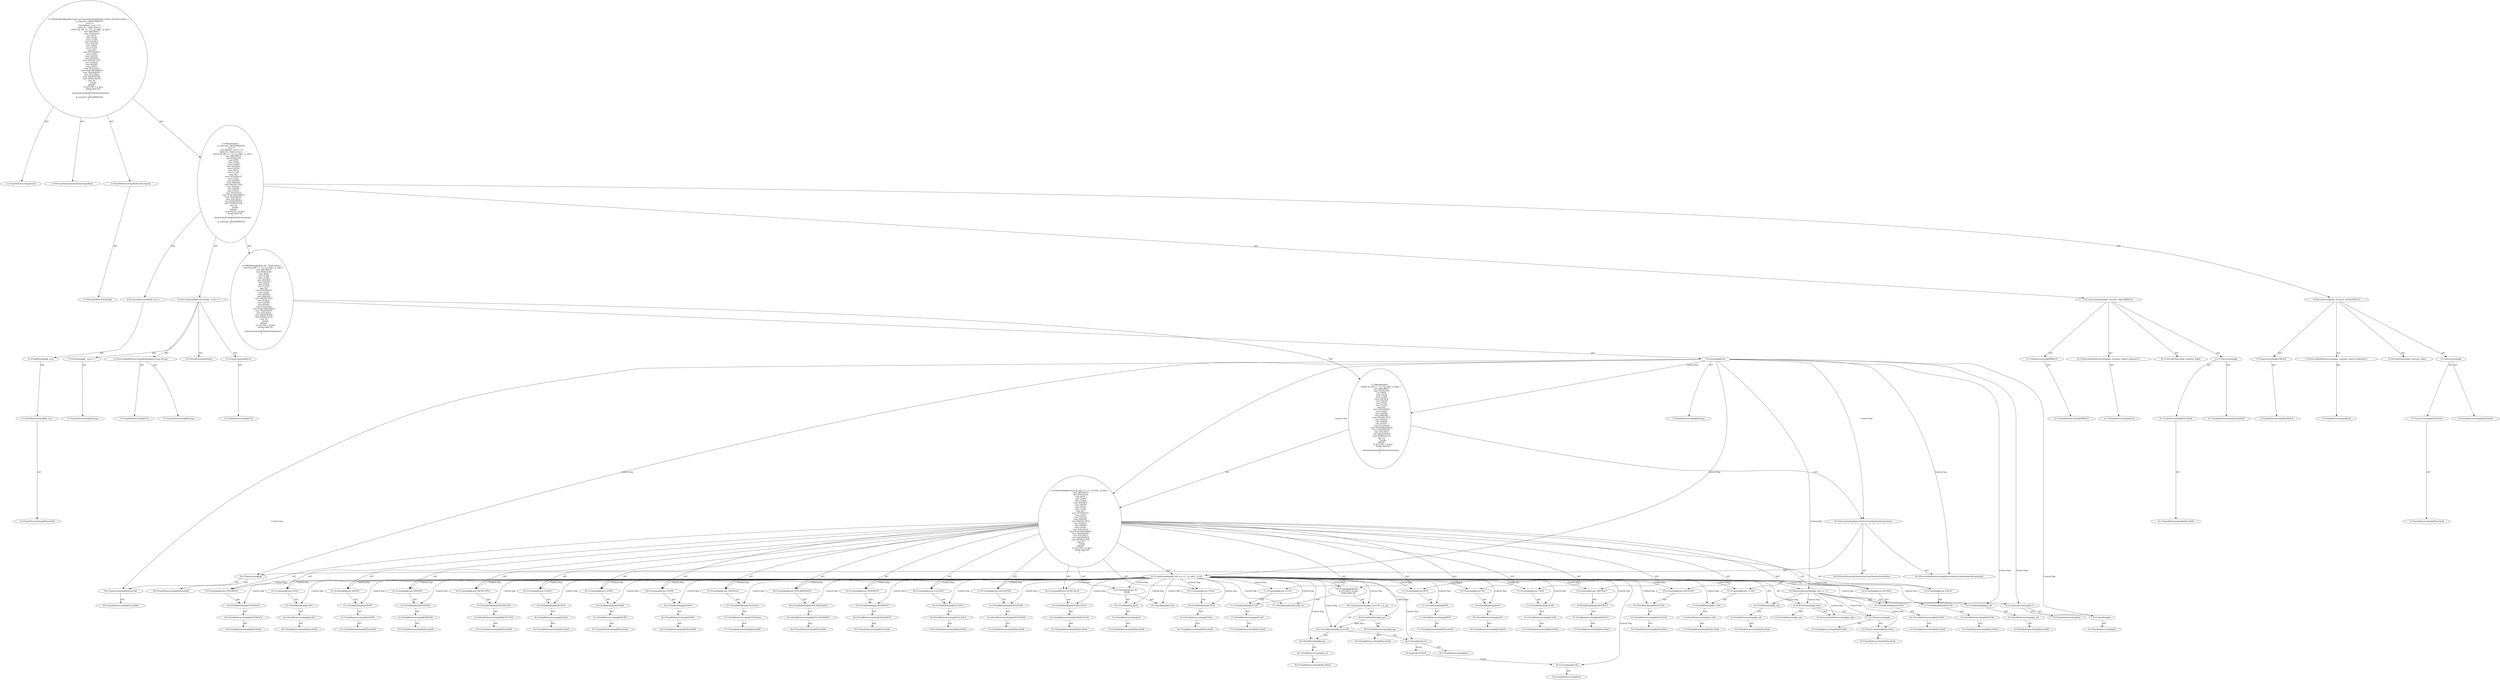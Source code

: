 digraph "AnnotationTypeBody#?" {
0 [label="2:CtTypeReferenceImpl@void" shape=ellipse]
1 [label="2:CtVirtualElement@AnnotationTypeBody" shape=ellipse]
2 [label="2:CtTypeReferenceImpl@ParseException" shape=ellipse]
3 [label="2:CtPackageReferenceImpl@" shape=ellipse]
4 [label="3:CtExecutableReferenceImpl@jj_consume_token(<unknown>)" shape=ellipse]
5 [label="3:CtTypeReferenceImpl@null" shape=ellipse]
6 [label="3:CtVirtualElement@jj_consume_token" shape=ellipse]
7 [label="3:CtTypeAccessImpl@PlaceHold" shape=ellipse]
8 [label="3:CtTypeReferenceImpl@PlaceHold" shape=ellipse]
9 [label="3:CtThisAccessImpl@" shape=ellipse]
10 [label="3:CtTypeReferenceImpl@PlaceHold" shape=ellipse]
11 [label="3:CtTypeAccessImpl@LBRACE" shape=ellipse]
12 [label="3:CtTypeReferenceImpl@LBRACE" shape=ellipse]
13 [label="3:CtInvocationImpl@jj_consume_token(LBRACE)" shape=ellipse]
14 [label="4:CtFieldReferenceImpl@_ncss" shape=ellipse]
15 [label="4:CtTypeReferenceImpl@PlaceHold" shape=ellipse]
16 [label="4:CtFieldWriteImpl@_ncss" shape=ellipse]
17 [label="4:CtUnaryOperatorImpl@_ncss++" shape=ellipse]
18 [label="5:CtExecutableReferenceImpl@debug(java.lang.String)" shape=ellipse]
19 [label="5:CtTypeReferenceImpl@Util" shape=ellipse]
20 [label="5:CtTypeReferenceImpl@String" shape=ellipse]
21 [label="5:CtVirtualElement@debug" shape=ellipse]
22 [label="5:CtTypeAccessImpl@Util" shape=ellipse]
23 [label="5:CtTypeReferenceImpl@Util" shape=ellipse]
24 [label="5:CtLiteralImpl@\"_ncss++\"" shape=ellipse]
25 [label="5:CtTypeReferenceImpl@String" shape=ellipse]
26 [label="5:CtInvocationImpl@Util.debug(\"_ncss++\")" shape=ellipse]
27 [label="7:CtLiteralImpl@true" shape=ellipse]
28 [label="7:CtTypeReferenceImpl@boolean" shape=ellipse]
29 [label="8:CtFieldReferenceImpl@jj_ntk" shape=ellipse]
30 [label="8:CtTypeReferenceImpl@PlaceHold" shape=ellipse]
31 [label="8:CtFieldReadImpl@jj_ntk" shape=ellipse]
32 [label="8:CtLiteralImpl@1" shape=ellipse]
33 [label="8:CtTypeReferenceImpl@int" shape=ellipse]
34 [label="8:CtUnaryOperatorImpl@(-1)" shape=ellipse]
35 [label="8:CtTypeReferenceImpl@int" shape=ellipse]
36 [label="8:CtBinaryOperatorImpl@jj_ntk == (-1)" shape=ellipse]
37 [label="8:CtExecutableReferenceImpl@jj_ntk()" shape=ellipse]
38 [label="8:CtVirtualElement@jj_ntk" shape=ellipse]
39 [label="8:CtTypeAccessImpl@PlaceHold" shape=ellipse]
40 [label="8:CtTypeReferenceImpl@PlaceHold" shape=ellipse]
41 [label="8:CtThisAccessImpl@" shape=ellipse]
42 [label="8:CtTypeReferenceImpl@PlaceHold" shape=ellipse]
43 [label="8:CtInvocationImpl@jj_ntk()" shape=ellipse]
44 [label="8:CtFieldReferenceImpl@jj_ntk" shape=ellipse]
45 [label="8:CtTypeReferenceImpl@PlaceHold" shape=ellipse]
46 [label="8:CtFieldReadImpl@jj_ntk" shape=ellipse]
47 [label="8:CtConditionalImpl@jj_ntk == (-1) ? jj_ntk() : jj_ntk" shape=ellipse]
48 [label="9:CtFieldReferenceImpl@ABSTRACT" shape=ellipse]
49 [label="9:CtTypeReferenceImpl@PlaceHold" shape=ellipse]
50 [label="9:CtFieldReadImpl@ABSTRACT" shape=ellipse]
51 [label="9:CtCaseImpl@case ABSTRACT :" shape=ellipse]
52 [label="10:CtFieldReferenceImpl@BOOLEAN" shape=ellipse]
53 [label="10:CtTypeReferenceImpl@PlaceHold" shape=ellipse]
54 [label="10:CtFieldReadImpl@BOOLEAN" shape=ellipse]
55 [label="10:CtCaseImpl@case BOOLEAN :" shape=ellipse]
56 [label="11:CtFieldReferenceImpl@BYTE" shape=ellipse]
57 [label="11:CtTypeReferenceImpl@PlaceHold" shape=ellipse]
58 [label="11:CtFieldReadImpl@BYTE" shape=ellipse]
59 [label="11:CtCaseImpl@case BYTE :" shape=ellipse]
60 [label="12:CtFieldReferenceImpl@CHAR" shape=ellipse]
61 [label="12:CtTypeReferenceImpl@PlaceHold" shape=ellipse]
62 [label="12:CtFieldReadImpl@CHAR" shape=ellipse]
63 [label="12:CtCaseImpl@case CHAR :" shape=ellipse]
64 [label="13:CtFieldReferenceImpl@CLASS" shape=ellipse]
65 [label="13:CtTypeReferenceImpl@PlaceHold" shape=ellipse]
66 [label="13:CtFieldReadImpl@CLASS" shape=ellipse]
67 [label="13:CtCaseImpl@case CLASS :" shape=ellipse]
68 [label="14:CtFieldReferenceImpl@DOUBLE" shape=ellipse]
69 [label="14:CtTypeReferenceImpl@PlaceHold" shape=ellipse]
70 [label="14:CtFieldReadImpl@DOUBLE" shape=ellipse]
71 [label="14:CtCaseImpl@case DOUBLE :" shape=ellipse]
72 [label="15:CtFieldReferenceImpl@ENUM" shape=ellipse]
73 [label="15:CtTypeReferenceImpl@PlaceHold" shape=ellipse]
74 [label="15:CtFieldReadImpl@ENUM" shape=ellipse]
75 [label="15:CtCaseImpl@case ENUM :" shape=ellipse]
76 [label="16:CtFieldReferenceImpl@FINAL" shape=ellipse]
77 [label="16:CtTypeReferenceImpl@PlaceHold" shape=ellipse]
78 [label="16:CtFieldReadImpl@FINAL" shape=ellipse]
79 [label="16:CtCaseImpl@case FINAL :" shape=ellipse]
80 [label="17:CtFieldReferenceImpl@FLOAT" shape=ellipse]
81 [label="17:CtTypeReferenceImpl@PlaceHold" shape=ellipse]
82 [label="17:CtFieldReadImpl@FLOAT" shape=ellipse]
83 [label="17:CtCaseImpl@case FLOAT :" shape=ellipse]
84 [label="18:CtFieldReferenceImpl@INT" shape=ellipse]
85 [label="18:CtTypeReferenceImpl@PlaceHold" shape=ellipse]
86 [label="18:CtFieldReadImpl@INT" shape=ellipse]
87 [label="18:CtCaseImpl@case INT :" shape=ellipse]
88 [label="19:CtFieldReferenceImpl@INTERFACE" shape=ellipse]
89 [label="19:CtTypeReferenceImpl@PlaceHold" shape=ellipse]
90 [label="19:CtFieldReadImpl@INTERFACE" shape=ellipse]
91 [label="19:CtCaseImpl@case INTERFACE :" shape=ellipse]
92 [label="20:CtFieldReferenceImpl@LONG" shape=ellipse]
93 [label="20:CtTypeReferenceImpl@PlaceHold" shape=ellipse]
94 [label="20:CtFieldReadImpl@LONG" shape=ellipse]
95 [label="20:CtCaseImpl@case LONG :" shape=ellipse]
96 [label="21:CtFieldReferenceImpl@NATIVE" shape=ellipse]
97 [label="21:CtTypeReferenceImpl@PlaceHold" shape=ellipse]
98 [label="21:CtFieldReadImpl@NATIVE" shape=ellipse]
99 [label="21:CtCaseImpl@case NATIVE :" shape=ellipse]
100 [label="22:CtFieldReferenceImpl@PRIVATE" shape=ellipse]
101 [label="22:CtTypeReferenceImpl@PlaceHold" shape=ellipse]
102 [label="22:CtFieldReadImpl@PRIVATE" shape=ellipse]
103 [label="22:CtCaseImpl@case PRIVATE :" shape=ellipse]
104 [label="23:CtFieldReferenceImpl@PROTECTED" shape=ellipse]
105 [label="23:CtTypeReferenceImpl@PlaceHold" shape=ellipse]
106 [label="23:CtFieldReadImpl@PROTECTED" shape=ellipse]
107 [label="23:CtCaseImpl@case PROTECTED :" shape=ellipse]
108 [label="24:CtFieldReferenceImpl@PUBLIC" shape=ellipse]
109 [label="24:CtTypeReferenceImpl@PlaceHold" shape=ellipse]
110 [label="24:CtFieldReadImpl@PUBLIC" shape=ellipse]
111 [label="24:CtCaseImpl@case PUBLIC :" shape=ellipse]
112 [label="25:CtFieldReferenceImpl@SHORT" shape=ellipse]
113 [label="25:CtTypeReferenceImpl@PlaceHold" shape=ellipse]
114 [label="25:CtFieldReadImpl@SHORT" shape=ellipse]
115 [label="25:CtCaseImpl@case SHORT :" shape=ellipse]
116 [label="26:CtFieldReferenceImpl@STATIC" shape=ellipse]
117 [label="26:CtTypeReferenceImpl@PlaceHold" shape=ellipse]
118 [label="26:CtFieldReadImpl@STATIC" shape=ellipse]
119 [label="26:CtCaseImpl@case STATIC :" shape=ellipse]
120 [label="27:CtFieldReferenceImpl@TESTAAAA" shape=ellipse]
121 [label="27:CtTypeReferenceImpl@PlaceHold" shape=ellipse]
122 [label="27:CtFieldReadImpl@TESTAAAA" shape=ellipse]
123 [label="27:CtCaseImpl@case TESTAAAA :" shape=ellipse]
124 [label="28:CtFieldReferenceImpl@SYNCHRONIZED" shape=ellipse]
125 [label="28:CtTypeReferenceImpl@PlaceHold" shape=ellipse]
126 [label="28:CtFieldReadImpl@SYNCHRONIZED" shape=ellipse]
127 [label="28:CtCaseImpl@case SYNCHRONIZED :" shape=ellipse]
128 [label="29:CtFieldReferenceImpl@TRANSIENT" shape=ellipse]
129 [label="29:CtTypeReferenceImpl@PlaceHold" shape=ellipse]
130 [label="29:CtFieldReadImpl@TRANSIENT" shape=ellipse]
131 [label="29:CtCaseImpl@case TRANSIENT :" shape=ellipse]
132 [label="30:CtFieldReferenceImpl@VOLATILE" shape=ellipse]
133 [label="30:CtTypeReferenceImpl@PlaceHold" shape=ellipse]
134 [label="30:CtFieldReadImpl@VOLATILE" shape=ellipse]
135 [label="30:CtCaseImpl@case VOLATILE :" shape=ellipse]
136 [label="31:CtFieldReferenceImpl@IDENTIFIER" shape=ellipse]
137 [label="31:CtTypeReferenceImpl@PlaceHold" shape=ellipse]
138 [label="31:CtFieldReadImpl@IDENTIFIER" shape=ellipse]
139 [label="31:CtCaseImpl@case IDENTIFIER :" shape=ellipse]
140 [label="32:CtFieldReferenceImpl@SEMICOLON" shape=ellipse]
141 [label="32:CtTypeReferenceImpl@PlaceHold" shape=ellipse]
142 [label="32:CtFieldReadImpl@SEMICOLON" shape=ellipse]
143 [label="32:CtCaseImpl@case SEMICOLON :" shape=ellipse]
144 [label="33:CtFieldReferenceImpl@AT" shape=ellipse]
145 [label="33:CtTypeReferenceImpl@PlaceHold" shape=ellipse]
146 [label="33:CtFieldReadImpl@AT" shape=ellipse]
147 [label="34:CtBreakImpl@break" shape=ellipse]
148 [label="33:CtCaseImpl@case AT :
    break;" shape=ellipse]
149 [label="36:CtFieldReferenceImpl@jj_la1" shape=ellipse]
150 [label="36:CtTypeReferenceImpl@PlaceHold" shape=ellipse]
151 [label="36:CtFieldReadImpl@jj_la1" shape=ellipse]
152 [label="36:CtLiteralImpl@156" shape=ellipse]
153 [label="36:CtTypeReferenceImpl@int" shape=ellipse]
154 [label="36:CtArrayWriteImpl@jj_la1[156]" shape=ellipse]
155 [label="36:CtFieldReferenceImpl@jj_gen" shape=ellipse]
156 [label="36:CtTypeReferenceImpl@PlaceHold" shape=ellipse]
157 [label="36:CtFieldReadImpl@jj_gen" shape=ellipse]
158 [label="36:CtAssignmentImpl@jj_la1[156] = jj_gen" shape=ellipse]
159 [label="37:CtBreakImpl@break label_62" shape=ellipse]
160 [label="35:CtCaseImpl@default :
    jj_la1[156] = jj_gen;
    break label_62;" shape=ellipse]
161 [label="8:CtSwitchImpl@switch (jj_ntk == (-1) ? jj_ntk() : jj_ntk) \{
    case ABSTRACT :
    case BOOLEAN :
    case BYTE :
    case CHAR :
    case CLASS :
    case DOUBLE :
    case ENUM :
    case FINAL :
    case FLOAT :
    case INT :
    case INTERFACE :
    case LONG :
    case NATIVE :
    case PRIVATE :
    case PROTECTED :
    case PUBLIC :
    case SHORT :
    case STATIC :
    case TESTAAAA :
    case SYNCHRONIZED :
    case TRANSIENT :
    case VOLATILE :
    case IDENTIFIER :
    case SEMICOLON :
    case AT :
        break;
    default :
        jj_la1[156] = jj_gen;
        break label_62;
\}" shape=ellipse]
162 [label="39:CtExecutableReferenceImpl@AnnotationTypeMemberDeclaration()" shape=ellipse]
163 [label="39:CtVirtualElement@AnnotationTypeMemberDeclaration" shape=ellipse]
164 [label="39:CtTypeAccessImpl@PlaceHold" shape=ellipse]
165 [label="39:CtTypeReferenceImpl@PlaceHold" shape=ellipse]
166 [label="39:CtThisAccessImpl@" shape=ellipse]
167 [label="39:CtTypeReferenceImpl@PlaceHold" shape=ellipse]
168 [label="39:CtInvocationImpl@AnnotationTypeMemberDeclaration()" shape=ellipse]
169 [label="7:CtBlockImpl@\{
    switch (jj_ntk == (-1) ? jj_ntk() : jj_ntk) \{
        case ABSTRACT :
        case BOOLEAN :
        case BYTE :
        case CHAR :
        case CLASS :
        case DOUBLE :
        case ENUM :
        case FINAL :
        case FLOAT :
        case INT :
        case INTERFACE :
        case LONG :
        case NATIVE :
        case PRIVATE :
        case PROTECTED :
        case PUBLIC :
        case SHORT :
        case STATIC :
        case TESTAAAA :
        case SYNCHRONIZED :
        case TRANSIENT :
        case VOLATILE :
        case IDENTIFIER :
        case SEMICOLON :
        case AT :
            break;
        default :
            jj_la1[156] = jj_gen;
            break label_62;
    \}
    AnnotationTypeMemberDeclaration();
\}" shape=ellipse]
170 [label="6:CtWhileImpl@label_62 : while (true) \{
    switch (jj_ntk == (-1) ? jj_ntk() : jj_ntk) \{
        case ABSTRACT :
        case BOOLEAN :
        case BYTE :
        case CHAR :
        case CLASS :
        case DOUBLE :
        case ENUM :
        case FINAL :
        case FLOAT :
        case INT :
        case INTERFACE :
        case LONG :
        case NATIVE :
        case PRIVATE :
        case PROTECTED :
        case PUBLIC :
        case SHORT :
        case STATIC :
        case TESTAAAA :
        case SYNCHRONIZED :
        case TRANSIENT :
        case VOLATILE :
        case IDENTIFIER :
        case SEMICOLON :
        case AT :
            break;
        default :
            jj_la1[156] = jj_gen;
            break label_62;
    \}
    AnnotationTypeMemberDeclaration();
\} " shape=ellipse]
171 [label="41:CtExecutableReferenceImpl@jj_consume_token(<unknown>)" shape=ellipse]
172 [label="41:CtTypeReferenceImpl@null" shape=ellipse]
173 [label="41:CtVirtualElement@jj_consume_token" shape=ellipse]
174 [label="41:CtTypeAccessImpl@PlaceHold" shape=ellipse]
175 [label="41:CtTypeReferenceImpl@PlaceHold" shape=ellipse]
176 [label="41:CtThisAccessImpl@" shape=ellipse]
177 [label="41:CtTypeReferenceImpl@PlaceHold" shape=ellipse]
178 [label="41:CtTypeAccessImpl@RBRACE" shape=ellipse]
179 [label="41:CtTypeReferenceImpl@RBRACE" shape=ellipse]
180 [label="41:CtInvocationImpl@jj_consume_token(RBRACE)" shape=ellipse]
181 [label="2:CtBlockImpl@\{
    jj_consume_token(LBRACE);
    _ncss++;
    Util.debug(\"_ncss++\");
    label_62 : while (true) \{
        switch (jj_ntk == (-1) ? jj_ntk() : jj_ntk) \{
            case ABSTRACT :
            case BOOLEAN :
            case BYTE :
            case CHAR :
            case CLASS :
            case DOUBLE :
            case ENUM :
            case FINAL :
            case FLOAT :
            case INT :
            case INTERFACE :
            case LONG :
            case NATIVE :
            case PRIVATE :
            case PROTECTED :
            case PUBLIC :
            case SHORT :
            case STATIC :
            case TESTAAAA :
            case SYNCHRONIZED :
            case TRANSIENT :
            case VOLATILE :
            case IDENTIFIER :
            case SEMICOLON :
            case AT :
                break;
            default :
                jj_la1[156] = jj_gen;
                break label_62;
        \}
        AnnotationTypeMemberDeclaration();
    \} 
    jj_consume_token(RBRACE);
\}" shape=ellipse]
182 [label="2:CtMethodImpl@public final void AnnotationTypeBody() throws ParseException \{
    jj_consume_token(LBRACE);
    _ncss++;
    Util.debug(\"_ncss++\");
    label_62 : while (true) \{
        switch (jj_ntk == (-1) ? jj_ntk() : jj_ntk) \{
            case ABSTRACT :
            case BOOLEAN :
            case BYTE :
            case CHAR :
            case CLASS :
            case DOUBLE :
            case ENUM :
            case FINAL :
            case FLOAT :
            case INT :
            case INTERFACE :
            case LONG :
            case NATIVE :
            case PRIVATE :
            case PROTECTED :
            case PUBLIC :
            case SHORT :
            case STATIC :
            case TESTAAAA :
            case SYNCHRONIZED :
            case TRANSIENT :
            case VOLATILE :
            case IDENTIFIER :
            case SEMICOLON :
            case AT :
                break;
            default :
                jj_la1[156] = jj_gen;
                break label_62;
        \}
        AnnotationTypeMemberDeclaration();
    \} 
    jj_consume_token(RBRACE);
\}" shape=ellipse]
183 [label="36:Update@UPDATE" shape=ellipse]
184 [label="36:CtTypeReferenceImpl@int" shape=ellipse]
185 [label="36:CtLiteralImpl@168" shape=ellipse]
2 -> 3 [label="AST"];
4 -> 5 [label="AST"];
7 -> 8 [label="AST"];
9 -> 10 [label="AST"];
9 -> 7 [label="AST"];
11 -> 12 [label="AST"];
13 -> 6 [label="AST"];
13 -> 9 [label="AST"];
13 -> 4 [label="AST"];
13 -> 11 [label="AST"];
14 -> 15 [label="AST"];
16 -> 14 [label="AST"];
17 -> 16 [label="AST"];
18 -> 19 [label="AST"];
18 -> 20 [label="AST"];
22 -> 23 [label="AST"];
24 -> 25 [label="AST"];
26 -> 21 [label="AST"];
26 -> 22 [label="AST"];
26 -> 18 [label="AST"];
26 -> 24 [label="AST"];
27 -> 28 [label="AST"];
27 -> 169 [label="Control Dep"];
27 -> 161 [label="Control Dep"];
27 -> 47 [label="Control Dep"];
27 -> 36 [label="Control Dep"];
27 -> 31 [label="Control Dep"];
27 -> 34 [label="Control Dep"];
27 -> 32 [label="Control Dep"];
27 -> 168 [label="Control Dep"];
27 -> 162 [label="Control Dep"];
27 -> 166 [label="Control Dep"];
27 -> 164 [label="Control Dep"];
29 -> 30 [label="AST"];
31 -> 29 [label="AST"];
32 -> 33 [label="AST"];
34 -> 35 [label="AST"];
34 -> 32 [label="AST"];
36 -> 31 [label="AST"];
36 -> 34 [label="AST"];
36 -> 43 [label="Control Dep"];
36 -> 37 [label="Control Dep"];
36 -> 41 [label="Control Dep"];
36 -> 39 [label="Control Dep"];
36 -> 46 [label="Control Dep"];
39 -> 40 [label="AST"];
41 -> 42 [label="AST"];
41 -> 39 [label="AST"];
43 -> 38 [label="AST"];
43 -> 41 [label="AST"];
43 -> 37 [label="AST"];
44 -> 45 [label="AST"];
46 -> 44 [label="AST"];
47 -> 36 [label="AST"];
47 -> 43 [label="AST"];
47 -> 46 [label="AST"];
47 -> 51 [label="Control Dep"];
47 -> 50 [label="Control Dep"];
47 -> 55 [label="Control Dep"];
47 -> 54 [label="Control Dep"];
47 -> 59 [label="Control Dep"];
47 -> 58 [label="Control Dep"];
47 -> 63 [label="Control Dep"];
47 -> 62 [label="Control Dep"];
47 -> 67 [label="Control Dep"];
47 -> 66 [label="Control Dep"];
47 -> 71 [label="Control Dep"];
47 -> 70 [label="Control Dep"];
47 -> 75 [label="Control Dep"];
47 -> 74 [label="Control Dep"];
47 -> 79 [label="Control Dep"];
47 -> 78 [label="Control Dep"];
47 -> 83 [label="Control Dep"];
47 -> 82 [label="Control Dep"];
47 -> 87 [label="Control Dep"];
47 -> 86 [label="Control Dep"];
47 -> 91 [label="Control Dep"];
47 -> 90 [label="Control Dep"];
47 -> 95 [label="Control Dep"];
47 -> 94 [label="Control Dep"];
47 -> 99 [label="Control Dep"];
47 -> 98 [label="Control Dep"];
47 -> 103 [label="Control Dep"];
47 -> 102 [label="Control Dep"];
47 -> 107 [label="Control Dep"];
47 -> 106 [label="Control Dep"];
47 -> 111 [label="Control Dep"];
47 -> 110 [label="Control Dep"];
47 -> 115 [label="Control Dep"];
47 -> 114 [label="Control Dep"];
47 -> 119 [label="Control Dep"];
47 -> 118 [label="Control Dep"];
47 -> 123 [label="Control Dep"];
47 -> 122 [label="Control Dep"];
47 -> 127 [label="Control Dep"];
47 -> 126 [label="Control Dep"];
47 -> 131 [label="Control Dep"];
47 -> 130 [label="Control Dep"];
47 -> 135 [label="Control Dep"];
47 -> 134 [label="Control Dep"];
47 -> 139 [label="Control Dep"];
47 -> 138 [label="Control Dep"];
47 -> 143 [label="Control Dep"];
47 -> 142 [label="Control Dep"];
47 -> 148 [label="Control Dep"];
47 -> 146 [label="Control Dep"];
47 -> 147 [label="Control Dep"];
47 -> 160 [label="Control Dep"];
47 -> 158 [label="Control Dep"];
47 -> 154 [label="Control Dep"];
47 -> 151 [label="Control Dep"];
47 -> 152 [label="Control Dep"];
47 -> 157 [label="Control Dep"];
47 -> 159 [label="Control Dep"];
47 -> 185 [label="Control Dep"];
48 -> 49 [label="AST"];
50 -> 48 [label="AST"];
51 -> 50 [label="AST"];
52 -> 53 [label="AST"];
54 -> 52 [label="AST"];
55 -> 54 [label="AST"];
56 -> 57 [label="AST"];
58 -> 56 [label="AST"];
59 -> 58 [label="AST"];
60 -> 61 [label="AST"];
62 -> 60 [label="AST"];
63 -> 62 [label="AST"];
64 -> 65 [label="AST"];
66 -> 64 [label="AST"];
67 -> 66 [label="AST"];
68 -> 69 [label="AST"];
70 -> 68 [label="AST"];
71 -> 70 [label="AST"];
72 -> 73 [label="AST"];
74 -> 72 [label="AST"];
75 -> 74 [label="AST"];
76 -> 77 [label="AST"];
78 -> 76 [label="AST"];
79 -> 78 [label="AST"];
80 -> 81 [label="AST"];
82 -> 80 [label="AST"];
83 -> 82 [label="AST"];
84 -> 85 [label="AST"];
86 -> 84 [label="AST"];
87 -> 86 [label="AST"];
88 -> 89 [label="AST"];
90 -> 88 [label="AST"];
91 -> 90 [label="AST"];
92 -> 93 [label="AST"];
94 -> 92 [label="AST"];
95 -> 94 [label="AST"];
96 -> 97 [label="AST"];
98 -> 96 [label="AST"];
99 -> 98 [label="AST"];
100 -> 101 [label="AST"];
102 -> 100 [label="AST"];
103 -> 102 [label="AST"];
104 -> 105 [label="AST"];
106 -> 104 [label="AST"];
107 -> 106 [label="AST"];
108 -> 109 [label="AST"];
110 -> 108 [label="AST"];
111 -> 110 [label="AST"];
112 -> 113 [label="AST"];
114 -> 112 [label="AST"];
115 -> 114 [label="AST"];
116 -> 117 [label="AST"];
118 -> 116 [label="AST"];
119 -> 118 [label="AST"];
120 -> 121 [label="AST"];
122 -> 120 [label="AST"];
123 -> 122 [label="AST"];
124 -> 125 [label="AST"];
126 -> 124 [label="AST"];
127 -> 126 [label="AST"];
128 -> 129 [label="AST"];
130 -> 128 [label="AST"];
131 -> 130 [label="AST"];
132 -> 133 [label="AST"];
134 -> 132 [label="AST"];
135 -> 134 [label="AST"];
136 -> 137 [label="AST"];
138 -> 136 [label="AST"];
139 -> 138 [label="AST"];
140 -> 141 [label="AST"];
142 -> 140 [label="AST"];
143 -> 142 [label="AST"];
144 -> 145 [label="AST"];
146 -> 144 [label="AST"];
148 -> 146 [label="AST"];
148 -> 147 [label="AST"];
149 -> 150 [label="AST"];
151 -> 149 [label="AST"];
152 -> 153 [label="AST"];
152 -> 183 [label="Action"];
154 -> 151 [label="AST"];
154 -> 152 [label="AST"];
155 -> 156 [label="AST"];
157 -> 155 [label="AST"];
157 -> 154 [label="Data Dep"];
158 -> 154 [label="AST"];
158 -> 157 [label="AST"];
160 -> 158 [label="AST"];
160 -> 159 [label="AST"];
161 -> 47 [label="AST"];
161 -> 51 [label="AST"];
161 -> 55 [label="AST"];
161 -> 59 [label="AST"];
161 -> 63 [label="AST"];
161 -> 67 [label="AST"];
161 -> 71 [label="AST"];
161 -> 75 [label="AST"];
161 -> 79 [label="AST"];
161 -> 83 [label="AST"];
161 -> 87 [label="AST"];
161 -> 91 [label="AST"];
161 -> 95 [label="AST"];
161 -> 99 [label="AST"];
161 -> 103 [label="AST"];
161 -> 107 [label="AST"];
161 -> 111 [label="AST"];
161 -> 115 [label="AST"];
161 -> 119 [label="AST"];
161 -> 123 [label="AST"];
161 -> 127 [label="AST"];
161 -> 131 [label="AST"];
161 -> 135 [label="AST"];
161 -> 139 [label="AST"];
161 -> 143 [label="AST"];
161 -> 148 [label="AST"];
161 -> 160 [label="AST"];
164 -> 165 [label="AST"];
166 -> 167 [label="AST"];
166 -> 164 [label="AST"];
168 -> 163 [label="AST"];
168 -> 166 [label="AST"];
168 -> 162 [label="AST"];
169 -> 161 [label="AST"];
169 -> 168 [label="AST"];
170 -> 27 [label="AST"];
170 -> 169 [label="AST"];
171 -> 172 [label="AST"];
174 -> 175 [label="AST"];
176 -> 177 [label="AST"];
176 -> 174 [label="AST"];
178 -> 179 [label="AST"];
180 -> 173 [label="AST"];
180 -> 176 [label="AST"];
180 -> 171 [label="AST"];
180 -> 178 [label="AST"];
181 -> 13 [label="AST"];
181 -> 17 [label="AST"];
181 -> 26 [label="AST"];
181 -> 170 [label="AST"];
181 -> 180 [label="AST"];
182 -> 1 [label="AST"];
182 -> 0 [label="AST"];
182 -> 2 [label="AST"];
182 -> 181 [label="AST"];
183 -> 185 [label="Action"];
185 -> 184 [label="AST"];
}